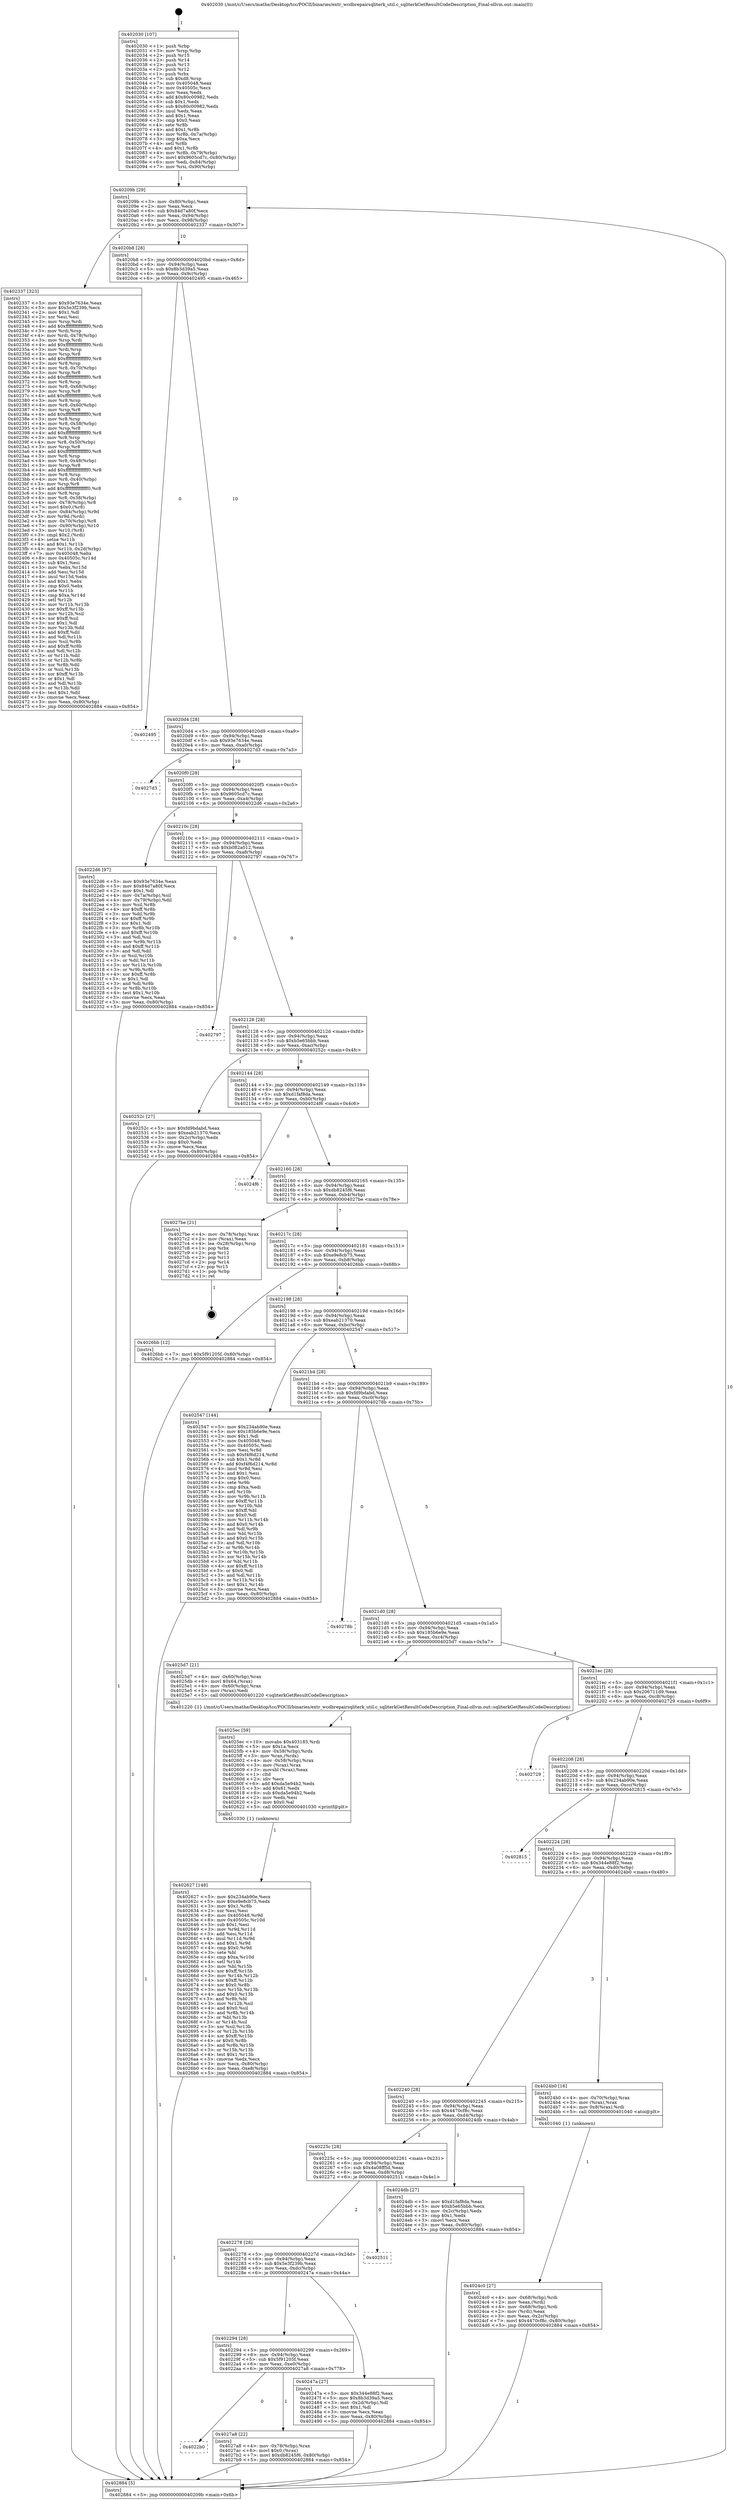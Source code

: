 digraph "0x402030" {
  label = "0x402030 (/mnt/c/Users/mathe/Desktop/tcc/POCII/binaries/extr_wcdbrepairsqliterk_util.c_sqliterkGetResultCodeDescription_Final-ollvm.out::main(0))"
  labelloc = "t"
  node[shape=record]

  Entry [label="",width=0.3,height=0.3,shape=circle,fillcolor=black,style=filled]
  "0x40209b" [label="{
     0x40209b [29]\l
     | [instrs]\l
     &nbsp;&nbsp;0x40209b \<+3\>: mov -0x80(%rbp),%eax\l
     &nbsp;&nbsp;0x40209e \<+2\>: mov %eax,%ecx\l
     &nbsp;&nbsp;0x4020a0 \<+6\>: sub $0x84d7a80f,%ecx\l
     &nbsp;&nbsp;0x4020a6 \<+6\>: mov %eax,-0x94(%rbp)\l
     &nbsp;&nbsp;0x4020ac \<+6\>: mov %ecx,-0x98(%rbp)\l
     &nbsp;&nbsp;0x4020b2 \<+6\>: je 0000000000402337 \<main+0x307\>\l
  }"]
  "0x402337" [label="{
     0x402337 [323]\l
     | [instrs]\l
     &nbsp;&nbsp;0x402337 \<+5\>: mov $0x93e7634e,%eax\l
     &nbsp;&nbsp;0x40233c \<+5\>: mov $0x5e3f239b,%ecx\l
     &nbsp;&nbsp;0x402341 \<+2\>: mov $0x1,%dl\l
     &nbsp;&nbsp;0x402343 \<+2\>: xor %esi,%esi\l
     &nbsp;&nbsp;0x402345 \<+3\>: mov %rsp,%rdi\l
     &nbsp;&nbsp;0x402348 \<+4\>: add $0xfffffffffffffff0,%rdi\l
     &nbsp;&nbsp;0x40234c \<+3\>: mov %rdi,%rsp\l
     &nbsp;&nbsp;0x40234f \<+4\>: mov %rdi,-0x78(%rbp)\l
     &nbsp;&nbsp;0x402353 \<+3\>: mov %rsp,%rdi\l
     &nbsp;&nbsp;0x402356 \<+4\>: add $0xfffffffffffffff0,%rdi\l
     &nbsp;&nbsp;0x40235a \<+3\>: mov %rdi,%rsp\l
     &nbsp;&nbsp;0x40235d \<+3\>: mov %rsp,%r8\l
     &nbsp;&nbsp;0x402360 \<+4\>: add $0xfffffffffffffff0,%r8\l
     &nbsp;&nbsp;0x402364 \<+3\>: mov %r8,%rsp\l
     &nbsp;&nbsp;0x402367 \<+4\>: mov %r8,-0x70(%rbp)\l
     &nbsp;&nbsp;0x40236b \<+3\>: mov %rsp,%r8\l
     &nbsp;&nbsp;0x40236e \<+4\>: add $0xfffffffffffffff0,%r8\l
     &nbsp;&nbsp;0x402372 \<+3\>: mov %r8,%rsp\l
     &nbsp;&nbsp;0x402375 \<+4\>: mov %r8,-0x68(%rbp)\l
     &nbsp;&nbsp;0x402379 \<+3\>: mov %rsp,%r8\l
     &nbsp;&nbsp;0x40237c \<+4\>: add $0xfffffffffffffff0,%r8\l
     &nbsp;&nbsp;0x402380 \<+3\>: mov %r8,%rsp\l
     &nbsp;&nbsp;0x402383 \<+4\>: mov %r8,-0x60(%rbp)\l
     &nbsp;&nbsp;0x402387 \<+3\>: mov %rsp,%r8\l
     &nbsp;&nbsp;0x40238a \<+4\>: add $0xfffffffffffffff0,%r8\l
     &nbsp;&nbsp;0x40238e \<+3\>: mov %r8,%rsp\l
     &nbsp;&nbsp;0x402391 \<+4\>: mov %r8,-0x58(%rbp)\l
     &nbsp;&nbsp;0x402395 \<+3\>: mov %rsp,%r8\l
     &nbsp;&nbsp;0x402398 \<+4\>: add $0xfffffffffffffff0,%r8\l
     &nbsp;&nbsp;0x40239c \<+3\>: mov %r8,%rsp\l
     &nbsp;&nbsp;0x40239f \<+4\>: mov %r8,-0x50(%rbp)\l
     &nbsp;&nbsp;0x4023a3 \<+3\>: mov %rsp,%r8\l
     &nbsp;&nbsp;0x4023a6 \<+4\>: add $0xfffffffffffffff0,%r8\l
     &nbsp;&nbsp;0x4023aa \<+3\>: mov %r8,%rsp\l
     &nbsp;&nbsp;0x4023ad \<+4\>: mov %r8,-0x48(%rbp)\l
     &nbsp;&nbsp;0x4023b1 \<+3\>: mov %rsp,%r8\l
     &nbsp;&nbsp;0x4023b4 \<+4\>: add $0xfffffffffffffff0,%r8\l
     &nbsp;&nbsp;0x4023b8 \<+3\>: mov %r8,%rsp\l
     &nbsp;&nbsp;0x4023bb \<+4\>: mov %r8,-0x40(%rbp)\l
     &nbsp;&nbsp;0x4023bf \<+3\>: mov %rsp,%r8\l
     &nbsp;&nbsp;0x4023c2 \<+4\>: add $0xfffffffffffffff0,%r8\l
     &nbsp;&nbsp;0x4023c6 \<+3\>: mov %r8,%rsp\l
     &nbsp;&nbsp;0x4023c9 \<+4\>: mov %r8,-0x38(%rbp)\l
     &nbsp;&nbsp;0x4023cd \<+4\>: mov -0x78(%rbp),%r8\l
     &nbsp;&nbsp;0x4023d1 \<+7\>: movl $0x0,(%r8)\l
     &nbsp;&nbsp;0x4023d8 \<+7\>: mov -0x84(%rbp),%r9d\l
     &nbsp;&nbsp;0x4023df \<+3\>: mov %r9d,(%rdi)\l
     &nbsp;&nbsp;0x4023e2 \<+4\>: mov -0x70(%rbp),%r8\l
     &nbsp;&nbsp;0x4023e6 \<+7\>: mov -0x90(%rbp),%r10\l
     &nbsp;&nbsp;0x4023ed \<+3\>: mov %r10,(%r8)\l
     &nbsp;&nbsp;0x4023f0 \<+3\>: cmpl $0x2,(%rdi)\l
     &nbsp;&nbsp;0x4023f3 \<+4\>: setne %r11b\l
     &nbsp;&nbsp;0x4023f7 \<+4\>: and $0x1,%r11b\l
     &nbsp;&nbsp;0x4023fb \<+4\>: mov %r11b,-0x2d(%rbp)\l
     &nbsp;&nbsp;0x4023ff \<+7\>: mov 0x405048,%ebx\l
     &nbsp;&nbsp;0x402406 \<+8\>: mov 0x40505c,%r14d\l
     &nbsp;&nbsp;0x40240e \<+3\>: sub $0x1,%esi\l
     &nbsp;&nbsp;0x402411 \<+3\>: mov %ebx,%r15d\l
     &nbsp;&nbsp;0x402414 \<+3\>: add %esi,%r15d\l
     &nbsp;&nbsp;0x402417 \<+4\>: imul %r15d,%ebx\l
     &nbsp;&nbsp;0x40241b \<+3\>: and $0x1,%ebx\l
     &nbsp;&nbsp;0x40241e \<+3\>: cmp $0x0,%ebx\l
     &nbsp;&nbsp;0x402421 \<+4\>: sete %r11b\l
     &nbsp;&nbsp;0x402425 \<+4\>: cmp $0xa,%r14d\l
     &nbsp;&nbsp;0x402429 \<+4\>: setl %r12b\l
     &nbsp;&nbsp;0x40242d \<+3\>: mov %r11b,%r13b\l
     &nbsp;&nbsp;0x402430 \<+4\>: xor $0xff,%r13b\l
     &nbsp;&nbsp;0x402434 \<+3\>: mov %r12b,%sil\l
     &nbsp;&nbsp;0x402437 \<+4\>: xor $0xff,%sil\l
     &nbsp;&nbsp;0x40243b \<+3\>: xor $0x1,%dl\l
     &nbsp;&nbsp;0x40243e \<+3\>: mov %r13b,%dil\l
     &nbsp;&nbsp;0x402441 \<+4\>: and $0xff,%dil\l
     &nbsp;&nbsp;0x402445 \<+3\>: and %dl,%r11b\l
     &nbsp;&nbsp;0x402448 \<+3\>: mov %sil,%r8b\l
     &nbsp;&nbsp;0x40244b \<+4\>: and $0xff,%r8b\l
     &nbsp;&nbsp;0x40244f \<+3\>: and %dl,%r12b\l
     &nbsp;&nbsp;0x402452 \<+3\>: or %r11b,%dil\l
     &nbsp;&nbsp;0x402455 \<+3\>: or %r12b,%r8b\l
     &nbsp;&nbsp;0x402458 \<+3\>: xor %r8b,%dil\l
     &nbsp;&nbsp;0x40245b \<+3\>: or %sil,%r13b\l
     &nbsp;&nbsp;0x40245e \<+4\>: xor $0xff,%r13b\l
     &nbsp;&nbsp;0x402462 \<+3\>: or $0x1,%dl\l
     &nbsp;&nbsp;0x402465 \<+3\>: and %dl,%r13b\l
     &nbsp;&nbsp;0x402468 \<+3\>: or %r13b,%dil\l
     &nbsp;&nbsp;0x40246b \<+4\>: test $0x1,%dil\l
     &nbsp;&nbsp;0x40246f \<+3\>: cmovne %ecx,%eax\l
     &nbsp;&nbsp;0x402472 \<+3\>: mov %eax,-0x80(%rbp)\l
     &nbsp;&nbsp;0x402475 \<+5\>: jmp 0000000000402884 \<main+0x854\>\l
  }"]
  "0x4020b8" [label="{
     0x4020b8 [28]\l
     | [instrs]\l
     &nbsp;&nbsp;0x4020b8 \<+5\>: jmp 00000000004020bd \<main+0x8d\>\l
     &nbsp;&nbsp;0x4020bd \<+6\>: mov -0x94(%rbp),%eax\l
     &nbsp;&nbsp;0x4020c3 \<+5\>: sub $0x8b3d39a5,%eax\l
     &nbsp;&nbsp;0x4020c8 \<+6\>: mov %eax,-0x9c(%rbp)\l
     &nbsp;&nbsp;0x4020ce \<+6\>: je 0000000000402495 \<main+0x465\>\l
  }"]
  Exit [label="",width=0.3,height=0.3,shape=circle,fillcolor=black,style=filled,peripheries=2]
  "0x402495" [label="{
     0x402495\l
  }", style=dashed]
  "0x4020d4" [label="{
     0x4020d4 [28]\l
     | [instrs]\l
     &nbsp;&nbsp;0x4020d4 \<+5\>: jmp 00000000004020d9 \<main+0xa9\>\l
     &nbsp;&nbsp;0x4020d9 \<+6\>: mov -0x94(%rbp),%eax\l
     &nbsp;&nbsp;0x4020df \<+5\>: sub $0x93e7634e,%eax\l
     &nbsp;&nbsp;0x4020e4 \<+6\>: mov %eax,-0xa0(%rbp)\l
     &nbsp;&nbsp;0x4020ea \<+6\>: je 00000000004027d3 \<main+0x7a3\>\l
  }"]
  "0x4022b0" [label="{
     0x4022b0\l
  }", style=dashed]
  "0x4027d3" [label="{
     0x4027d3\l
  }", style=dashed]
  "0x4020f0" [label="{
     0x4020f0 [28]\l
     | [instrs]\l
     &nbsp;&nbsp;0x4020f0 \<+5\>: jmp 00000000004020f5 \<main+0xc5\>\l
     &nbsp;&nbsp;0x4020f5 \<+6\>: mov -0x94(%rbp),%eax\l
     &nbsp;&nbsp;0x4020fb \<+5\>: sub $0x9605cd7c,%eax\l
     &nbsp;&nbsp;0x402100 \<+6\>: mov %eax,-0xa4(%rbp)\l
     &nbsp;&nbsp;0x402106 \<+6\>: je 00000000004022d6 \<main+0x2a6\>\l
  }"]
  "0x4027a8" [label="{
     0x4027a8 [22]\l
     | [instrs]\l
     &nbsp;&nbsp;0x4027a8 \<+4\>: mov -0x78(%rbp),%rax\l
     &nbsp;&nbsp;0x4027ac \<+6\>: movl $0x0,(%rax)\l
     &nbsp;&nbsp;0x4027b2 \<+7\>: movl $0xdb8245f6,-0x80(%rbp)\l
     &nbsp;&nbsp;0x4027b9 \<+5\>: jmp 0000000000402884 \<main+0x854\>\l
  }"]
  "0x4022d6" [label="{
     0x4022d6 [97]\l
     | [instrs]\l
     &nbsp;&nbsp;0x4022d6 \<+5\>: mov $0x93e7634e,%eax\l
     &nbsp;&nbsp;0x4022db \<+5\>: mov $0x84d7a80f,%ecx\l
     &nbsp;&nbsp;0x4022e0 \<+2\>: mov $0x1,%dl\l
     &nbsp;&nbsp;0x4022e2 \<+4\>: mov -0x7a(%rbp),%sil\l
     &nbsp;&nbsp;0x4022e6 \<+4\>: mov -0x79(%rbp),%dil\l
     &nbsp;&nbsp;0x4022ea \<+3\>: mov %sil,%r8b\l
     &nbsp;&nbsp;0x4022ed \<+4\>: xor $0xff,%r8b\l
     &nbsp;&nbsp;0x4022f1 \<+3\>: mov %dil,%r9b\l
     &nbsp;&nbsp;0x4022f4 \<+4\>: xor $0xff,%r9b\l
     &nbsp;&nbsp;0x4022f8 \<+3\>: xor $0x1,%dl\l
     &nbsp;&nbsp;0x4022fb \<+3\>: mov %r8b,%r10b\l
     &nbsp;&nbsp;0x4022fe \<+4\>: and $0xff,%r10b\l
     &nbsp;&nbsp;0x402302 \<+3\>: and %dl,%sil\l
     &nbsp;&nbsp;0x402305 \<+3\>: mov %r9b,%r11b\l
     &nbsp;&nbsp;0x402308 \<+4\>: and $0xff,%r11b\l
     &nbsp;&nbsp;0x40230c \<+3\>: and %dl,%dil\l
     &nbsp;&nbsp;0x40230f \<+3\>: or %sil,%r10b\l
     &nbsp;&nbsp;0x402312 \<+3\>: or %dil,%r11b\l
     &nbsp;&nbsp;0x402315 \<+3\>: xor %r11b,%r10b\l
     &nbsp;&nbsp;0x402318 \<+3\>: or %r9b,%r8b\l
     &nbsp;&nbsp;0x40231b \<+4\>: xor $0xff,%r8b\l
     &nbsp;&nbsp;0x40231f \<+3\>: or $0x1,%dl\l
     &nbsp;&nbsp;0x402322 \<+3\>: and %dl,%r8b\l
     &nbsp;&nbsp;0x402325 \<+3\>: or %r8b,%r10b\l
     &nbsp;&nbsp;0x402328 \<+4\>: test $0x1,%r10b\l
     &nbsp;&nbsp;0x40232c \<+3\>: cmovne %ecx,%eax\l
     &nbsp;&nbsp;0x40232f \<+3\>: mov %eax,-0x80(%rbp)\l
     &nbsp;&nbsp;0x402332 \<+5\>: jmp 0000000000402884 \<main+0x854\>\l
  }"]
  "0x40210c" [label="{
     0x40210c [28]\l
     | [instrs]\l
     &nbsp;&nbsp;0x40210c \<+5\>: jmp 0000000000402111 \<main+0xe1\>\l
     &nbsp;&nbsp;0x402111 \<+6\>: mov -0x94(%rbp),%eax\l
     &nbsp;&nbsp;0x402117 \<+5\>: sub $0xb082a012,%eax\l
     &nbsp;&nbsp;0x40211c \<+6\>: mov %eax,-0xa8(%rbp)\l
     &nbsp;&nbsp;0x402122 \<+6\>: je 0000000000402797 \<main+0x767\>\l
  }"]
  "0x402884" [label="{
     0x402884 [5]\l
     | [instrs]\l
     &nbsp;&nbsp;0x402884 \<+5\>: jmp 000000000040209b \<main+0x6b\>\l
  }"]
  "0x402030" [label="{
     0x402030 [107]\l
     | [instrs]\l
     &nbsp;&nbsp;0x402030 \<+1\>: push %rbp\l
     &nbsp;&nbsp;0x402031 \<+3\>: mov %rsp,%rbp\l
     &nbsp;&nbsp;0x402034 \<+2\>: push %r15\l
     &nbsp;&nbsp;0x402036 \<+2\>: push %r14\l
     &nbsp;&nbsp;0x402038 \<+2\>: push %r13\l
     &nbsp;&nbsp;0x40203a \<+2\>: push %r12\l
     &nbsp;&nbsp;0x40203c \<+1\>: push %rbx\l
     &nbsp;&nbsp;0x40203d \<+7\>: sub $0xd8,%rsp\l
     &nbsp;&nbsp;0x402044 \<+7\>: mov 0x405048,%eax\l
     &nbsp;&nbsp;0x40204b \<+7\>: mov 0x40505c,%ecx\l
     &nbsp;&nbsp;0x402052 \<+2\>: mov %eax,%edx\l
     &nbsp;&nbsp;0x402054 \<+6\>: add $0x80c00982,%edx\l
     &nbsp;&nbsp;0x40205a \<+3\>: sub $0x1,%edx\l
     &nbsp;&nbsp;0x40205d \<+6\>: sub $0x80c00982,%edx\l
     &nbsp;&nbsp;0x402063 \<+3\>: imul %edx,%eax\l
     &nbsp;&nbsp;0x402066 \<+3\>: and $0x1,%eax\l
     &nbsp;&nbsp;0x402069 \<+3\>: cmp $0x0,%eax\l
     &nbsp;&nbsp;0x40206c \<+4\>: sete %r8b\l
     &nbsp;&nbsp;0x402070 \<+4\>: and $0x1,%r8b\l
     &nbsp;&nbsp;0x402074 \<+4\>: mov %r8b,-0x7a(%rbp)\l
     &nbsp;&nbsp;0x402078 \<+3\>: cmp $0xa,%ecx\l
     &nbsp;&nbsp;0x40207b \<+4\>: setl %r8b\l
     &nbsp;&nbsp;0x40207f \<+4\>: and $0x1,%r8b\l
     &nbsp;&nbsp;0x402083 \<+4\>: mov %r8b,-0x79(%rbp)\l
     &nbsp;&nbsp;0x402087 \<+7\>: movl $0x9605cd7c,-0x80(%rbp)\l
     &nbsp;&nbsp;0x40208e \<+6\>: mov %edi,-0x84(%rbp)\l
     &nbsp;&nbsp;0x402094 \<+7\>: mov %rsi,-0x90(%rbp)\l
  }"]
  "0x402627" [label="{
     0x402627 [148]\l
     | [instrs]\l
     &nbsp;&nbsp;0x402627 \<+5\>: mov $0x234ab90e,%ecx\l
     &nbsp;&nbsp;0x40262c \<+5\>: mov $0xe9e8cb75,%edx\l
     &nbsp;&nbsp;0x402631 \<+3\>: mov $0x1,%r8b\l
     &nbsp;&nbsp;0x402634 \<+2\>: xor %esi,%esi\l
     &nbsp;&nbsp;0x402636 \<+8\>: mov 0x405048,%r9d\l
     &nbsp;&nbsp;0x40263e \<+8\>: mov 0x40505c,%r10d\l
     &nbsp;&nbsp;0x402646 \<+3\>: sub $0x1,%esi\l
     &nbsp;&nbsp;0x402649 \<+3\>: mov %r9d,%r11d\l
     &nbsp;&nbsp;0x40264c \<+3\>: add %esi,%r11d\l
     &nbsp;&nbsp;0x40264f \<+4\>: imul %r11d,%r9d\l
     &nbsp;&nbsp;0x402653 \<+4\>: and $0x1,%r9d\l
     &nbsp;&nbsp;0x402657 \<+4\>: cmp $0x0,%r9d\l
     &nbsp;&nbsp;0x40265b \<+3\>: sete %bl\l
     &nbsp;&nbsp;0x40265e \<+4\>: cmp $0xa,%r10d\l
     &nbsp;&nbsp;0x402662 \<+4\>: setl %r14b\l
     &nbsp;&nbsp;0x402666 \<+3\>: mov %bl,%r15b\l
     &nbsp;&nbsp;0x402669 \<+4\>: xor $0xff,%r15b\l
     &nbsp;&nbsp;0x40266d \<+3\>: mov %r14b,%r12b\l
     &nbsp;&nbsp;0x402670 \<+4\>: xor $0xff,%r12b\l
     &nbsp;&nbsp;0x402674 \<+4\>: xor $0x0,%r8b\l
     &nbsp;&nbsp;0x402678 \<+3\>: mov %r15b,%r13b\l
     &nbsp;&nbsp;0x40267b \<+4\>: and $0x0,%r13b\l
     &nbsp;&nbsp;0x40267f \<+3\>: and %r8b,%bl\l
     &nbsp;&nbsp;0x402682 \<+3\>: mov %r12b,%sil\l
     &nbsp;&nbsp;0x402685 \<+4\>: and $0x0,%sil\l
     &nbsp;&nbsp;0x402689 \<+3\>: and %r8b,%r14b\l
     &nbsp;&nbsp;0x40268c \<+3\>: or %bl,%r13b\l
     &nbsp;&nbsp;0x40268f \<+3\>: or %r14b,%sil\l
     &nbsp;&nbsp;0x402692 \<+3\>: xor %sil,%r13b\l
     &nbsp;&nbsp;0x402695 \<+3\>: or %r12b,%r15b\l
     &nbsp;&nbsp;0x402698 \<+4\>: xor $0xff,%r15b\l
     &nbsp;&nbsp;0x40269c \<+4\>: or $0x0,%r8b\l
     &nbsp;&nbsp;0x4026a0 \<+3\>: and %r8b,%r15b\l
     &nbsp;&nbsp;0x4026a3 \<+3\>: or %r15b,%r13b\l
     &nbsp;&nbsp;0x4026a6 \<+4\>: test $0x1,%r13b\l
     &nbsp;&nbsp;0x4026aa \<+3\>: cmovne %edx,%ecx\l
     &nbsp;&nbsp;0x4026ad \<+3\>: mov %ecx,-0x80(%rbp)\l
     &nbsp;&nbsp;0x4026b0 \<+6\>: mov %eax,-0xe8(%rbp)\l
     &nbsp;&nbsp;0x4026b6 \<+5\>: jmp 0000000000402884 \<main+0x854\>\l
  }"]
  "0x4025ec" [label="{
     0x4025ec [59]\l
     | [instrs]\l
     &nbsp;&nbsp;0x4025ec \<+10\>: movabs $0x403185,%rdi\l
     &nbsp;&nbsp;0x4025f6 \<+5\>: mov $0x1a,%ecx\l
     &nbsp;&nbsp;0x4025fb \<+4\>: mov -0x58(%rbp),%rdx\l
     &nbsp;&nbsp;0x4025ff \<+3\>: mov %rax,(%rdx)\l
     &nbsp;&nbsp;0x402602 \<+4\>: mov -0x58(%rbp),%rax\l
     &nbsp;&nbsp;0x402606 \<+3\>: mov (%rax),%rax\l
     &nbsp;&nbsp;0x402609 \<+3\>: movsbl (%rax),%eax\l
     &nbsp;&nbsp;0x40260c \<+1\>: cltd\l
     &nbsp;&nbsp;0x40260d \<+2\>: idiv %ecx\l
     &nbsp;&nbsp;0x40260f \<+6\>: add $0xda5e94b2,%edx\l
     &nbsp;&nbsp;0x402615 \<+3\>: add $0x61,%edx\l
     &nbsp;&nbsp;0x402618 \<+6\>: sub $0xda5e94b2,%edx\l
     &nbsp;&nbsp;0x40261e \<+2\>: mov %edx,%esi\l
     &nbsp;&nbsp;0x402620 \<+2\>: mov $0x0,%al\l
     &nbsp;&nbsp;0x402622 \<+5\>: call 0000000000401030 \<printf@plt\>\l
     | [calls]\l
     &nbsp;&nbsp;0x401030 \{1\} (unknown)\l
  }"]
  "0x402797" [label="{
     0x402797\l
  }", style=dashed]
  "0x402128" [label="{
     0x402128 [28]\l
     | [instrs]\l
     &nbsp;&nbsp;0x402128 \<+5\>: jmp 000000000040212d \<main+0xfd\>\l
     &nbsp;&nbsp;0x40212d \<+6\>: mov -0x94(%rbp),%eax\l
     &nbsp;&nbsp;0x402133 \<+5\>: sub $0xb5e65bbb,%eax\l
     &nbsp;&nbsp;0x402138 \<+6\>: mov %eax,-0xac(%rbp)\l
     &nbsp;&nbsp;0x40213e \<+6\>: je 000000000040252c \<main+0x4fc\>\l
  }"]
  "0x4024c0" [label="{
     0x4024c0 [27]\l
     | [instrs]\l
     &nbsp;&nbsp;0x4024c0 \<+4\>: mov -0x68(%rbp),%rdi\l
     &nbsp;&nbsp;0x4024c4 \<+2\>: mov %eax,(%rdi)\l
     &nbsp;&nbsp;0x4024c6 \<+4\>: mov -0x68(%rbp),%rdi\l
     &nbsp;&nbsp;0x4024ca \<+2\>: mov (%rdi),%eax\l
     &nbsp;&nbsp;0x4024cc \<+3\>: mov %eax,-0x2c(%rbp)\l
     &nbsp;&nbsp;0x4024cf \<+7\>: movl $0x4470cf8c,-0x80(%rbp)\l
     &nbsp;&nbsp;0x4024d6 \<+5\>: jmp 0000000000402884 \<main+0x854\>\l
  }"]
  "0x40252c" [label="{
     0x40252c [27]\l
     | [instrs]\l
     &nbsp;&nbsp;0x40252c \<+5\>: mov $0xfd9bdabd,%eax\l
     &nbsp;&nbsp;0x402531 \<+5\>: mov $0xeab21370,%ecx\l
     &nbsp;&nbsp;0x402536 \<+3\>: mov -0x2c(%rbp),%edx\l
     &nbsp;&nbsp;0x402539 \<+3\>: cmp $0x0,%edx\l
     &nbsp;&nbsp;0x40253c \<+3\>: cmove %ecx,%eax\l
     &nbsp;&nbsp;0x40253f \<+3\>: mov %eax,-0x80(%rbp)\l
     &nbsp;&nbsp;0x402542 \<+5\>: jmp 0000000000402884 \<main+0x854\>\l
  }"]
  "0x402144" [label="{
     0x402144 [28]\l
     | [instrs]\l
     &nbsp;&nbsp;0x402144 \<+5\>: jmp 0000000000402149 \<main+0x119\>\l
     &nbsp;&nbsp;0x402149 \<+6\>: mov -0x94(%rbp),%eax\l
     &nbsp;&nbsp;0x40214f \<+5\>: sub $0xd1faf8da,%eax\l
     &nbsp;&nbsp;0x402154 \<+6\>: mov %eax,-0xb0(%rbp)\l
     &nbsp;&nbsp;0x40215a \<+6\>: je 00000000004024f6 \<main+0x4c6\>\l
  }"]
  "0x402294" [label="{
     0x402294 [28]\l
     | [instrs]\l
     &nbsp;&nbsp;0x402294 \<+5\>: jmp 0000000000402299 \<main+0x269\>\l
     &nbsp;&nbsp;0x402299 \<+6\>: mov -0x94(%rbp),%eax\l
     &nbsp;&nbsp;0x40229f \<+5\>: sub $0x5f91205f,%eax\l
     &nbsp;&nbsp;0x4022a4 \<+6\>: mov %eax,-0xe0(%rbp)\l
     &nbsp;&nbsp;0x4022aa \<+6\>: je 00000000004027a8 \<main+0x778\>\l
  }"]
  "0x4024f6" [label="{
     0x4024f6\l
  }", style=dashed]
  "0x402160" [label="{
     0x402160 [28]\l
     | [instrs]\l
     &nbsp;&nbsp;0x402160 \<+5\>: jmp 0000000000402165 \<main+0x135\>\l
     &nbsp;&nbsp;0x402165 \<+6\>: mov -0x94(%rbp),%eax\l
     &nbsp;&nbsp;0x40216b \<+5\>: sub $0xdb8245f6,%eax\l
     &nbsp;&nbsp;0x402170 \<+6\>: mov %eax,-0xb4(%rbp)\l
     &nbsp;&nbsp;0x402176 \<+6\>: je 00000000004027be \<main+0x78e\>\l
  }"]
  "0x40247a" [label="{
     0x40247a [27]\l
     | [instrs]\l
     &nbsp;&nbsp;0x40247a \<+5\>: mov $0x344e88f2,%eax\l
     &nbsp;&nbsp;0x40247f \<+5\>: mov $0x8b3d39a5,%ecx\l
     &nbsp;&nbsp;0x402484 \<+3\>: mov -0x2d(%rbp),%dl\l
     &nbsp;&nbsp;0x402487 \<+3\>: test $0x1,%dl\l
     &nbsp;&nbsp;0x40248a \<+3\>: cmovne %ecx,%eax\l
     &nbsp;&nbsp;0x40248d \<+3\>: mov %eax,-0x80(%rbp)\l
     &nbsp;&nbsp;0x402490 \<+5\>: jmp 0000000000402884 \<main+0x854\>\l
  }"]
  "0x4027be" [label="{
     0x4027be [21]\l
     | [instrs]\l
     &nbsp;&nbsp;0x4027be \<+4\>: mov -0x78(%rbp),%rax\l
     &nbsp;&nbsp;0x4027c2 \<+2\>: mov (%rax),%eax\l
     &nbsp;&nbsp;0x4027c4 \<+4\>: lea -0x28(%rbp),%rsp\l
     &nbsp;&nbsp;0x4027c8 \<+1\>: pop %rbx\l
     &nbsp;&nbsp;0x4027c9 \<+2\>: pop %r12\l
     &nbsp;&nbsp;0x4027cb \<+2\>: pop %r13\l
     &nbsp;&nbsp;0x4027cd \<+2\>: pop %r14\l
     &nbsp;&nbsp;0x4027cf \<+2\>: pop %r15\l
     &nbsp;&nbsp;0x4027d1 \<+1\>: pop %rbp\l
     &nbsp;&nbsp;0x4027d2 \<+1\>: ret\l
  }"]
  "0x40217c" [label="{
     0x40217c [28]\l
     | [instrs]\l
     &nbsp;&nbsp;0x40217c \<+5\>: jmp 0000000000402181 \<main+0x151\>\l
     &nbsp;&nbsp;0x402181 \<+6\>: mov -0x94(%rbp),%eax\l
     &nbsp;&nbsp;0x402187 \<+5\>: sub $0xe9e8cb75,%eax\l
     &nbsp;&nbsp;0x40218c \<+6\>: mov %eax,-0xb8(%rbp)\l
     &nbsp;&nbsp;0x402192 \<+6\>: je 00000000004026bb \<main+0x68b\>\l
  }"]
  "0x402278" [label="{
     0x402278 [28]\l
     | [instrs]\l
     &nbsp;&nbsp;0x402278 \<+5\>: jmp 000000000040227d \<main+0x24d\>\l
     &nbsp;&nbsp;0x40227d \<+6\>: mov -0x94(%rbp),%eax\l
     &nbsp;&nbsp;0x402283 \<+5\>: sub $0x5e3f239b,%eax\l
     &nbsp;&nbsp;0x402288 \<+6\>: mov %eax,-0xdc(%rbp)\l
     &nbsp;&nbsp;0x40228e \<+6\>: je 000000000040247a \<main+0x44a\>\l
  }"]
  "0x4026bb" [label="{
     0x4026bb [12]\l
     | [instrs]\l
     &nbsp;&nbsp;0x4026bb \<+7\>: movl $0x5f91205f,-0x80(%rbp)\l
     &nbsp;&nbsp;0x4026c2 \<+5\>: jmp 0000000000402884 \<main+0x854\>\l
  }"]
  "0x402198" [label="{
     0x402198 [28]\l
     | [instrs]\l
     &nbsp;&nbsp;0x402198 \<+5\>: jmp 000000000040219d \<main+0x16d\>\l
     &nbsp;&nbsp;0x40219d \<+6\>: mov -0x94(%rbp),%eax\l
     &nbsp;&nbsp;0x4021a3 \<+5\>: sub $0xeab21370,%eax\l
     &nbsp;&nbsp;0x4021a8 \<+6\>: mov %eax,-0xbc(%rbp)\l
     &nbsp;&nbsp;0x4021ae \<+6\>: je 0000000000402547 \<main+0x517\>\l
  }"]
  "0x402511" [label="{
     0x402511\l
  }", style=dashed]
  "0x402547" [label="{
     0x402547 [144]\l
     | [instrs]\l
     &nbsp;&nbsp;0x402547 \<+5\>: mov $0x234ab90e,%eax\l
     &nbsp;&nbsp;0x40254c \<+5\>: mov $0x185b6e9e,%ecx\l
     &nbsp;&nbsp;0x402551 \<+2\>: mov $0x1,%dl\l
     &nbsp;&nbsp;0x402553 \<+7\>: mov 0x405048,%esi\l
     &nbsp;&nbsp;0x40255a \<+7\>: mov 0x40505c,%edi\l
     &nbsp;&nbsp;0x402561 \<+3\>: mov %esi,%r8d\l
     &nbsp;&nbsp;0x402564 \<+7\>: sub $0xf4f6d214,%r8d\l
     &nbsp;&nbsp;0x40256b \<+4\>: sub $0x1,%r8d\l
     &nbsp;&nbsp;0x40256f \<+7\>: add $0xf4f6d214,%r8d\l
     &nbsp;&nbsp;0x402576 \<+4\>: imul %r8d,%esi\l
     &nbsp;&nbsp;0x40257a \<+3\>: and $0x1,%esi\l
     &nbsp;&nbsp;0x40257d \<+3\>: cmp $0x0,%esi\l
     &nbsp;&nbsp;0x402580 \<+4\>: sete %r9b\l
     &nbsp;&nbsp;0x402584 \<+3\>: cmp $0xa,%edi\l
     &nbsp;&nbsp;0x402587 \<+4\>: setl %r10b\l
     &nbsp;&nbsp;0x40258b \<+3\>: mov %r9b,%r11b\l
     &nbsp;&nbsp;0x40258e \<+4\>: xor $0xff,%r11b\l
     &nbsp;&nbsp;0x402592 \<+3\>: mov %r10b,%bl\l
     &nbsp;&nbsp;0x402595 \<+3\>: xor $0xff,%bl\l
     &nbsp;&nbsp;0x402598 \<+3\>: xor $0x0,%dl\l
     &nbsp;&nbsp;0x40259b \<+3\>: mov %r11b,%r14b\l
     &nbsp;&nbsp;0x40259e \<+4\>: and $0x0,%r14b\l
     &nbsp;&nbsp;0x4025a2 \<+3\>: and %dl,%r9b\l
     &nbsp;&nbsp;0x4025a5 \<+3\>: mov %bl,%r15b\l
     &nbsp;&nbsp;0x4025a8 \<+4\>: and $0x0,%r15b\l
     &nbsp;&nbsp;0x4025ac \<+3\>: and %dl,%r10b\l
     &nbsp;&nbsp;0x4025af \<+3\>: or %r9b,%r14b\l
     &nbsp;&nbsp;0x4025b2 \<+3\>: or %r10b,%r15b\l
     &nbsp;&nbsp;0x4025b5 \<+3\>: xor %r15b,%r14b\l
     &nbsp;&nbsp;0x4025b8 \<+3\>: or %bl,%r11b\l
     &nbsp;&nbsp;0x4025bb \<+4\>: xor $0xff,%r11b\l
     &nbsp;&nbsp;0x4025bf \<+3\>: or $0x0,%dl\l
     &nbsp;&nbsp;0x4025c2 \<+3\>: and %dl,%r11b\l
     &nbsp;&nbsp;0x4025c5 \<+3\>: or %r11b,%r14b\l
     &nbsp;&nbsp;0x4025c8 \<+4\>: test $0x1,%r14b\l
     &nbsp;&nbsp;0x4025cc \<+3\>: cmovne %ecx,%eax\l
     &nbsp;&nbsp;0x4025cf \<+3\>: mov %eax,-0x80(%rbp)\l
     &nbsp;&nbsp;0x4025d2 \<+5\>: jmp 0000000000402884 \<main+0x854\>\l
  }"]
  "0x4021b4" [label="{
     0x4021b4 [28]\l
     | [instrs]\l
     &nbsp;&nbsp;0x4021b4 \<+5\>: jmp 00000000004021b9 \<main+0x189\>\l
     &nbsp;&nbsp;0x4021b9 \<+6\>: mov -0x94(%rbp),%eax\l
     &nbsp;&nbsp;0x4021bf \<+5\>: sub $0xfd9bdabd,%eax\l
     &nbsp;&nbsp;0x4021c4 \<+6\>: mov %eax,-0xc0(%rbp)\l
     &nbsp;&nbsp;0x4021ca \<+6\>: je 000000000040278b \<main+0x75b\>\l
  }"]
  "0x40225c" [label="{
     0x40225c [28]\l
     | [instrs]\l
     &nbsp;&nbsp;0x40225c \<+5\>: jmp 0000000000402261 \<main+0x231\>\l
     &nbsp;&nbsp;0x402261 \<+6\>: mov -0x94(%rbp),%eax\l
     &nbsp;&nbsp;0x402267 \<+5\>: sub $0x4a08ff5d,%eax\l
     &nbsp;&nbsp;0x40226c \<+6\>: mov %eax,-0xd8(%rbp)\l
     &nbsp;&nbsp;0x402272 \<+6\>: je 0000000000402511 \<main+0x4e1\>\l
  }"]
  "0x40278b" [label="{
     0x40278b\l
  }", style=dashed]
  "0x4021d0" [label="{
     0x4021d0 [28]\l
     | [instrs]\l
     &nbsp;&nbsp;0x4021d0 \<+5\>: jmp 00000000004021d5 \<main+0x1a5\>\l
     &nbsp;&nbsp;0x4021d5 \<+6\>: mov -0x94(%rbp),%eax\l
     &nbsp;&nbsp;0x4021db \<+5\>: sub $0x185b6e9e,%eax\l
     &nbsp;&nbsp;0x4021e0 \<+6\>: mov %eax,-0xc4(%rbp)\l
     &nbsp;&nbsp;0x4021e6 \<+6\>: je 00000000004025d7 \<main+0x5a7\>\l
  }"]
  "0x4024db" [label="{
     0x4024db [27]\l
     | [instrs]\l
     &nbsp;&nbsp;0x4024db \<+5\>: mov $0xd1faf8da,%eax\l
     &nbsp;&nbsp;0x4024e0 \<+5\>: mov $0xb5e65bbb,%ecx\l
     &nbsp;&nbsp;0x4024e5 \<+3\>: mov -0x2c(%rbp),%edx\l
     &nbsp;&nbsp;0x4024e8 \<+3\>: cmp $0x1,%edx\l
     &nbsp;&nbsp;0x4024eb \<+3\>: cmovl %ecx,%eax\l
     &nbsp;&nbsp;0x4024ee \<+3\>: mov %eax,-0x80(%rbp)\l
     &nbsp;&nbsp;0x4024f1 \<+5\>: jmp 0000000000402884 \<main+0x854\>\l
  }"]
  "0x4025d7" [label="{
     0x4025d7 [21]\l
     | [instrs]\l
     &nbsp;&nbsp;0x4025d7 \<+4\>: mov -0x60(%rbp),%rax\l
     &nbsp;&nbsp;0x4025db \<+6\>: movl $0x64,(%rax)\l
     &nbsp;&nbsp;0x4025e1 \<+4\>: mov -0x60(%rbp),%rax\l
     &nbsp;&nbsp;0x4025e5 \<+2\>: mov (%rax),%edi\l
     &nbsp;&nbsp;0x4025e7 \<+5\>: call 0000000000401220 \<sqliterkGetResultCodeDescription\>\l
     | [calls]\l
     &nbsp;&nbsp;0x401220 \{1\} (/mnt/c/Users/mathe/Desktop/tcc/POCII/binaries/extr_wcdbrepairsqliterk_util.c_sqliterkGetResultCodeDescription_Final-ollvm.out::sqliterkGetResultCodeDescription)\l
  }"]
  "0x4021ec" [label="{
     0x4021ec [28]\l
     | [instrs]\l
     &nbsp;&nbsp;0x4021ec \<+5\>: jmp 00000000004021f1 \<main+0x1c1\>\l
     &nbsp;&nbsp;0x4021f1 \<+6\>: mov -0x94(%rbp),%eax\l
     &nbsp;&nbsp;0x4021f7 \<+5\>: sub $0x206711d9,%eax\l
     &nbsp;&nbsp;0x4021fc \<+6\>: mov %eax,-0xc8(%rbp)\l
     &nbsp;&nbsp;0x402202 \<+6\>: je 0000000000402729 \<main+0x6f9\>\l
  }"]
  "0x402240" [label="{
     0x402240 [28]\l
     | [instrs]\l
     &nbsp;&nbsp;0x402240 \<+5\>: jmp 0000000000402245 \<main+0x215\>\l
     &nbsp;&nbsp;0x402245 \<+6\>: mov -0x94(%rbp),%eax\l
     &nbsp;&nbsp;0x40224b \<+5\>: sub $0x4470cf8c,%eax\l
     &nbsp;&nbsp;0x402250 \<+6\>: mov %eax,-0xd4(%rbp)\l
     &nbsp;&nbsp;0x402256 \<+6\>: je 00000000004024db \<main+0x4ab\>\l
  }"]
  "0x402729" [label="{
     0x402729\l
  }", style=dashed]
  "0x402208" [label="{
     0x402208 [28]\l
     | [instrs]\l
     &nbsp;&nbsp;0x402208 \<+5\>: jmp 000000000040220d \<main+0x1dd\>\l
     &nbsp;&nbsp;0x40220d \<+6\>: mov -0x94(%rbp),%eax\l
     &nbsp;&nbsp;0x402213 \<+5\>: sub $0x234ab90e,%eax\l
     &nbsp;&nbsp;0x402218 \<+6\>: mov %eax,-0xcc(%rbp)\l
     &nbsp;&nbsp;0x40221e \<+6\>: je 0000000000402815 \<main+0x7e5\>\l
  }"]
  "0x4024b0" [label="{
     0x4024b0 [16]\l
     | [instrs]\l
     &nbsp;&nbsp;0x4024b0 \<+4\>: mov -0x70(%rbp),%rax\l
     &nbsp;&nbsp;0x4024b4 \<+3\>: mov (%rax),%rax\l
     &nbsp;&nbsp;0x4024b7 \<+4\>: mov 0x8(%rax),%rdi\l
     &nbsp;&nbsp;0x4024bb \<+5\>: call 0000000000401040 \<atoi@plt\>\l
     | [calls]\l
     &nbsp;&nbsp;0x401040 \{1\} (unknown)\l
  }"]
  "0x402815" [label="{
     0x402815\l
  }", style=dashed]
  "0x402224" [label="{
     0x402224 [28]\l
     | [instrs]\l
     &nbsp;&nbsp;0x402224 \<+5\>: jmp 0000000000402229 \<main+0x1f9\>\l
     &nbsp;&nbsp;0x402229 \<+6\>: mov -0x94(%rbp),%eax\l
     &nbsp;&nbsp;0x40222f \<+5\>: sub $0x344e88f2,%eax\l
     &nbsp;&nbsp;0x402234 \<+6\>: mov %eax,-0xd0(%rbp)\l
     &nbsp;&nbsp;0x40223a \<+6\>: je 00000000004024b0 \<main+0x480\>\l
  }"]
  Entry -> "0x402030" [label=" 1"]
  "0x40209b" -> "0x402337" [label=" 1"]
  "0x40209b" -> "0x4020b8" [label=" 10"]
  "0x4027be" -> Exit [label=" 1"]
  "0x4020b8" -> "0x402495" [label=" 0"]
  "0x4020b8" -> "0x4020d4" [label=" 10"]
  "0x4027a8" -> "0x402884" [label=" 1"]
  "0x4020d4" -> "0x4027d3" [label=" 0"]
  "0x4020d4" -> "0x4020f0" [label=" 10"]
  "0x402294" -> "0x4022b0" [label=" 0"]
  "0x4020f0" -> "0x4022d6" [label=" 1"]
  "0x4020f0" -> "0x40210c" [label=" 9"]
  "0x4022d6" -> "0x402884" [label=" 1"]
  "0x402030" -> "0x40209b" [label=" 1"]
  "0x402884" -> "0x40209b" [label=" 10"]
  "0x402294" -> "0x4027a8" [label=" 1"]
  "0x402337" -> "0x402884" [label=" 1"]
  "0x4026bb" -> "0x402884" [label=" 1"]
  "0x40210c" -> "0x402797" [label=" 0"]
  "0x40210c" -> "0x402128" [label=" 9"]
  "0x402627" -> "0x402884" [label=" 1"]
  "0x402128" -> "0x40252c" [label=" 1"]
  "0x402128" -> "0x402144" [label=" 8"]
  "0x4025ec" -> "0x402627" [label=" 1"]
  "0x402144" -> "0x4024f6" [label=" 0"]
  "0x402144" -> "0x402160" [label=" 8"]
  "0x4025d7" -> "0x4025ec" [label=" 1"]
  "0x402160" -> "0x4027be" [label=" 1"]
  "0x402160" -> "0x40217c" [label=" 7"]
  "0x402547" -> "0x402884" [label=" 1"]
  "0x40217c" -> "0x4026bb" [label=" 1"]
  "0x40217c" -> "0x402198" [label=" 6"]
  "0x4024db" -> "0x402884" [label=" 1"]
  "0x402198" -> "0x402547" [label=" 1"]
  "0x402198" -> "0x4021b4" [label=" 5"]
  "0x4024c0" -> "0x402884" [label=" 1"]
  "0x4021b4" -> "0x40278b" [label=" 0"]
  "0x4021b4" -> "0x4021d0" [label=" 5"]
  "0x40247a" -> "0x402884" [label=" 1"]
  "0x4021d0" -> "0x4025d7" [label=" 1"]
  "0x4021d0" -> "0x4021ec" [label=" 4"]
  "0x402278" -> "0x402294" [label=" 1"]
  "0x4021ec" -> "0x402729" [label=" 0"]
  "0x4021ec" -> "0x402208" [label=" 4"]
  "0x40252c" -> "0x402884" [label=" 1"]
  "0x402208" -> "0x402815" [label=" 0"]
  "0x402208" -> "0x402224" [label=" 4"]
  "0x40225c" -> "0x402278" [label=" 2"]
  "0x402224" -> "0x4024b0" [label=" 1"]
  "0x402224" -> "0x402240" [label=" 3"]
  "0x402278" -> "0x40247a" [label=" 1"]
  "0x402240" -> "0x4024db" [label=" 1"]
  "0x402240" -> "0x40225c" [label=" 2"]
  "0x4024b0" -> "0x4024c0" [label=" 1"]
  "0x40225c" -> "0x402511" [label=" 0"]
}
